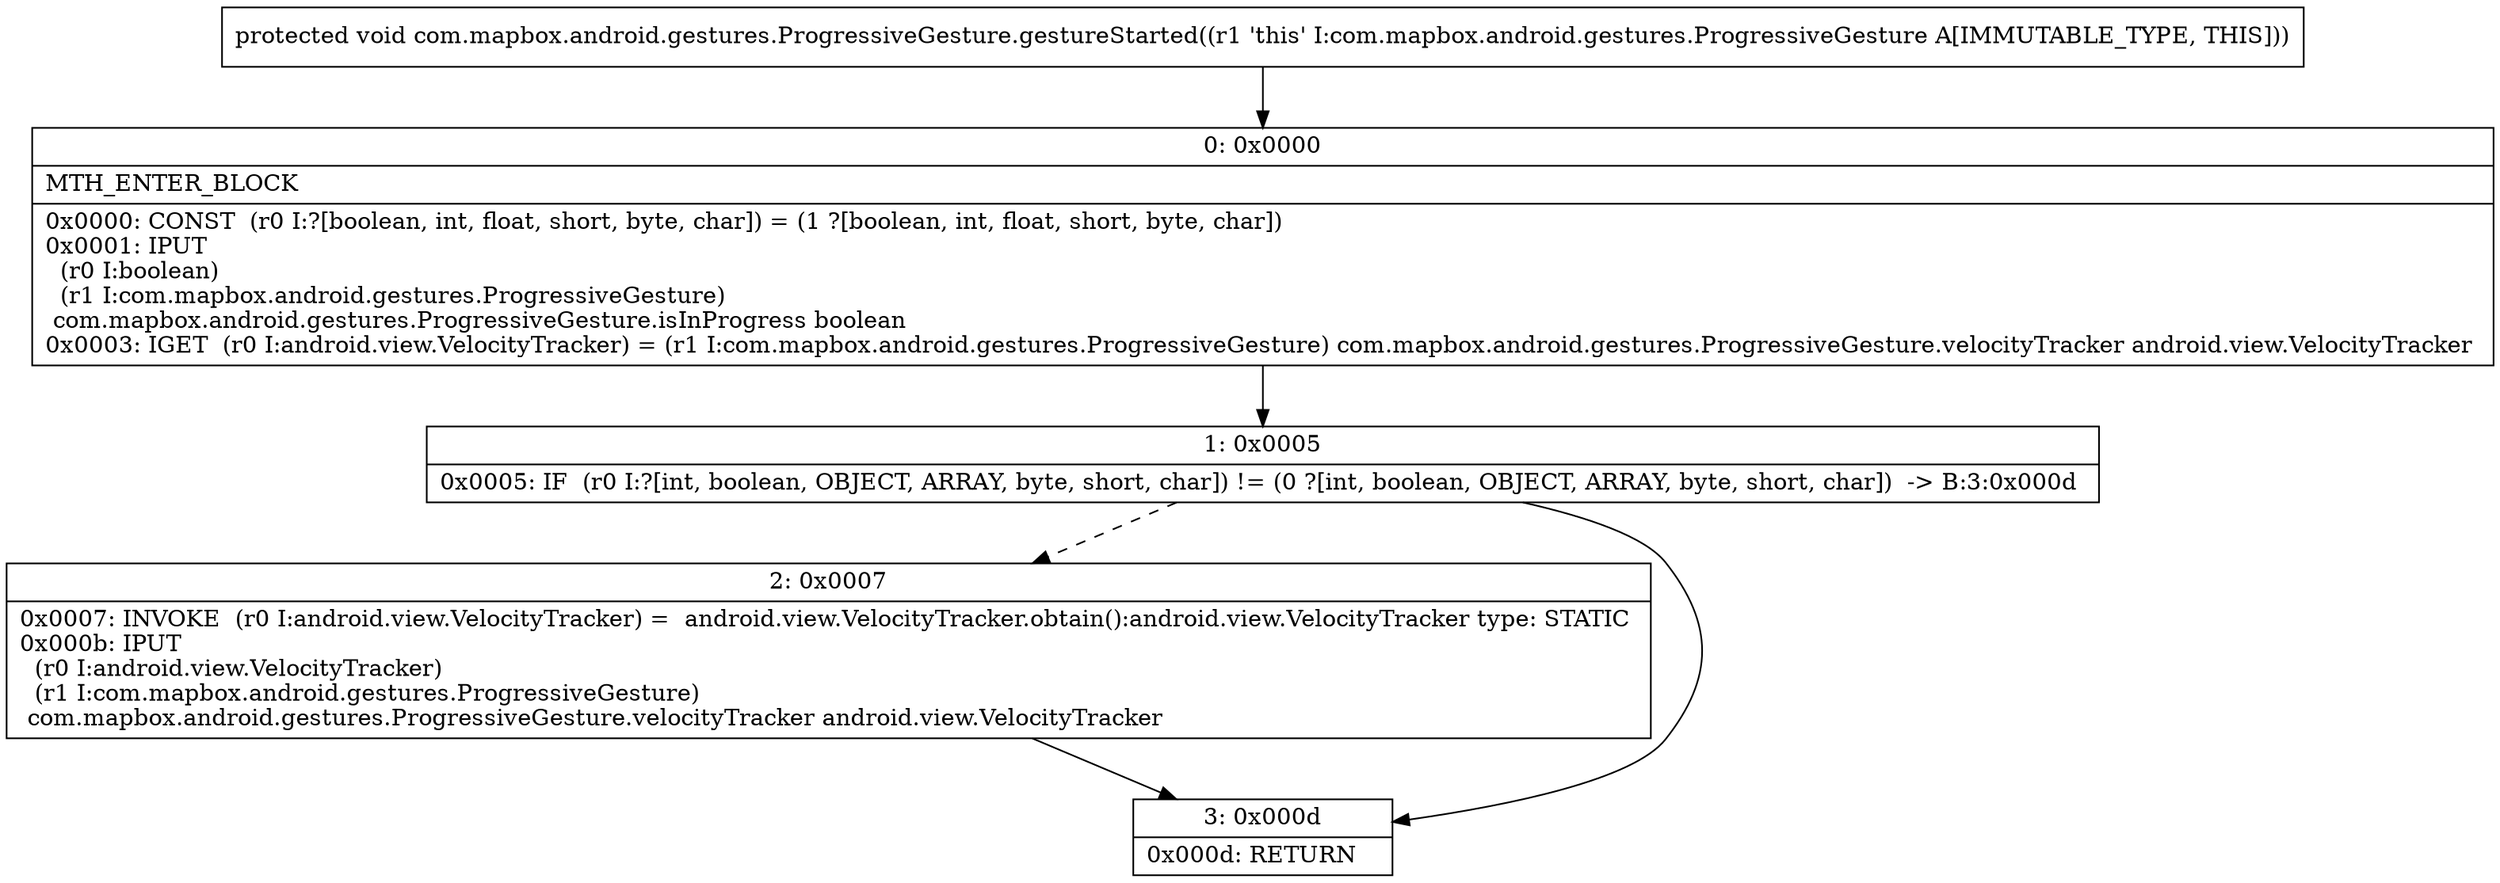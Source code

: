 digraph "CFG forcom.mapbox.android.gestures.ProgressiveGesture.gestureStarted()V" {
Node_0 [shape=record,label="{0\:\ 0x0000|MTH_ENTER_BLOCK\l|0x0000: CONST  (r0 I:?[boolean, int, float, short, byte, char]) = (1 ?[boolean, int, float, short, byte, char]) \l0x0001: IPUT  \l  (r0 I:boolean)\l  (r1 I:com.mapbox.android.gestures.ProgressiveGesture)\l com.mapbox.android.gestures.ProgressiveGesture.isInProgress boolean \l0x0003: IGET  (r0 I:android.view.VelocityTracker) = (r1 I:com.mapbox.android.gestures.ProgressiveGesture) com.mapbox.android.gestures.ProgressiveGesture.velocityTracker android.view.VelocityTracker \l}"];
Node_1 [shape=record,label="{1\:\ 0x0005|0x0005: IF  (r0 I:?[int, boolean, OBJECT, ARRAY, byte, short, char]) != (0 ?[int, boolean, OBJECT, ARRAY, byte, short, char])  \-\> B:3:0x000d \l}"];
Node_2 [shape=record,label="{2\:\ 0x0007|0x0007: INVOKE  (r0 I:android.view.VelocityTracker) =  android.view.VelocityTracker.obtain():android.view.VelocityTracker type: STATIC \l0x000b: IPUT  \l  (r0 I:android.view.VelocityTracker)\l  (r1 I:com.mapbox.android.gestures.ProgressiveGesture)\l com.mapbox.android.gestures.ProgressiveGesture.velocityTracker android.view.VelocityTracker \l}"];
Node_3 [shape=record,label="{3\:\ 0x000d|0x000d: RETURN   \l}"];
MethodNode[shape=record,label="{protected void com.mapbox.android.gestures.ProgressiveGesture.gestureStarted((r1 'this' I:com.mapbox.android.gestures.ProgressiveGesture A[IMMUTABLE_TYPE, THIS])) }"];
MethodNode -> Node_0;
Node_0 -> Node_1;
Node_1 -> Node_2[style=dashed];
Node_1 -> Node_3;
Node_2 -> Node_3;
}

